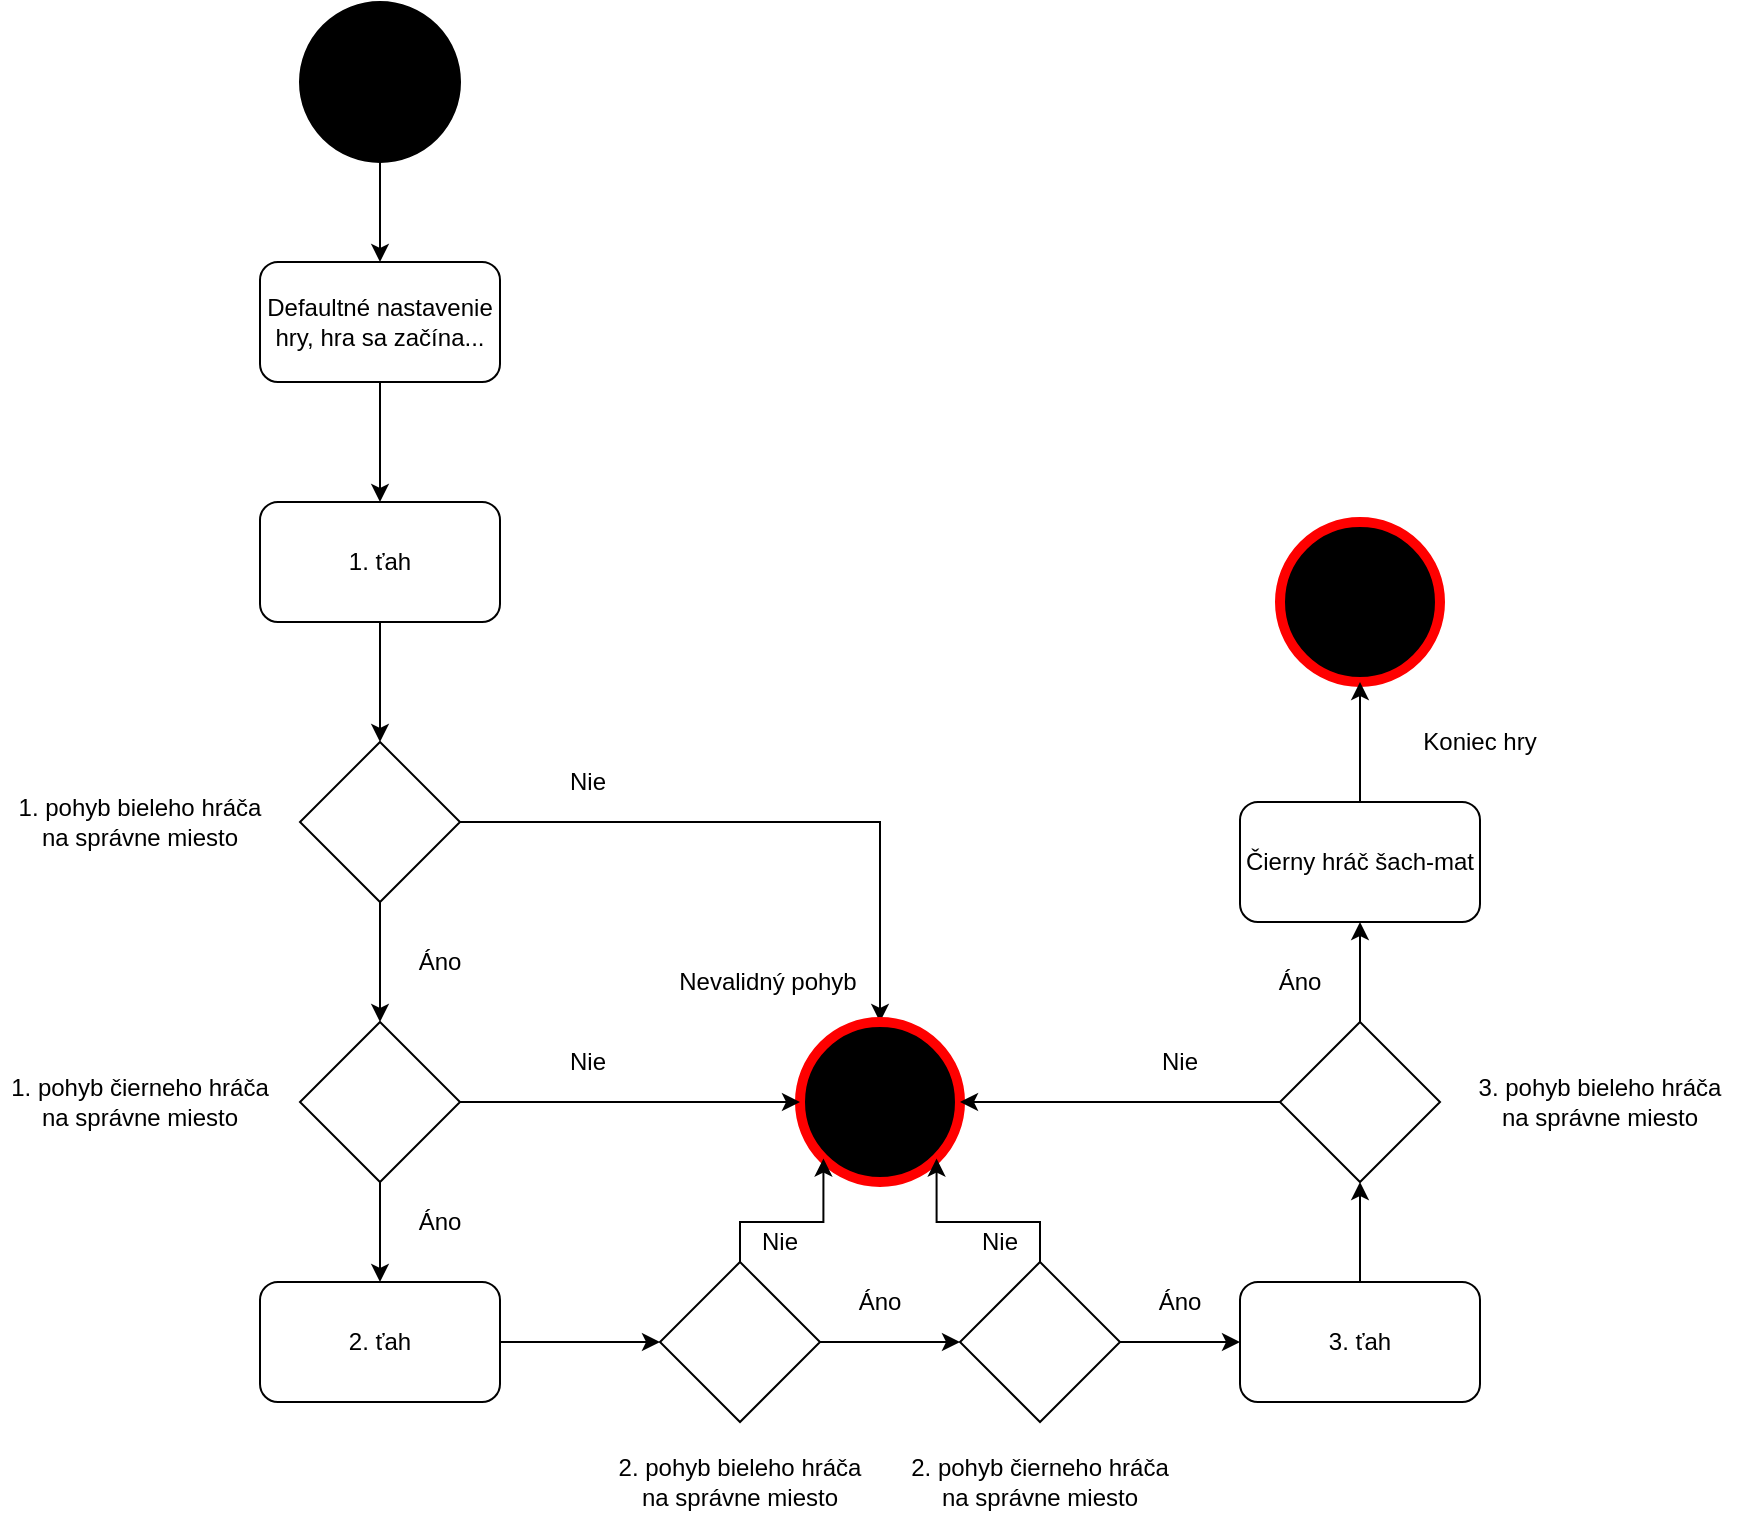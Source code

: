 <mxfile version="14.6.13" type="device"><diagram id="dmcskPPDJz2boEWFgcil" name="Page-1"><mxGraphModel dx="1422" dy="796" grid="1" gridSize="10" guides="1" tooltips="1" connect="1" arrows="1" fold="1" page="1" pageScale="1" pageWidth="827" pageHeight="1169" math="0" shadow="0"><root><mxCell id="0"/><mxCell id="1" parent="0"/><mxCell id="rm93aSi_1XUBPUSxFx5X-32" style="edgeStyle=orthogonalEdgeStyle;rounded=0;orthogonalLoop=1;jettySize=auto;html=1;entryX=0.5;entryY=0;entryDx=0;entryDy=0;" edge="1" parent="1" source="rm93aSi_1XUBPUSxFx5X-1" target="rm93aSi_1XUBPUSxFx5X-30"><mxGeometry relative="1" as="geometry"/></mxCell><mxCell id="rm93aSi_1XUBPUSxFx5X-1" value="" style="ellipse;whiteSpace=wrap;html=1;fillColor=#000000;" vertex="1" parent="1"><mxGeometry x="290" y="10" width="80" height="80" as="geometry"/></mxCell><mxCell id="rm93aSi_1XUBPUSxFx5X-2" value="1. ťah" style="rounded=1;whiteSpace=wrap;html=1;fillColor=#FFFFFF;" vertex="1" parent="1"><mxGeometry x="270" y="260" width="120" height="60" as="geometry"/></mxCell><mxCell id="rm93aSi_1XUBPUSxFx5X-52" style="edgeStyle=orthogonalEdgeStyle;rounded=0;orthogonalLoop=1;jettySize=auto;html=1;exitX=1;exitY=0.5;exitDx=0;exitDy=0;entryX=0.5;entryY=0;entryDx=0;entryDy=0;" edge="1" parent="1" source="rm93aSi_1XUBPUSxFx5X-3" target="rm93aSi_1XUBPUSxFx5X-7"><mxGeometry relative="1" as="geometry"/></mxCell><mxCell id="rm93aSi_1XUBPUSxFx5X-3" value="" style="rhombus;whiteSpace=wrap;html=1;fillColor=#FFFFFF;" vertex="1" parent="1"><mxGeometry x="290" y="380" width="80" height="80" as="geometry"/></mxCell><mxCell id="rm93aSi_1XUBPUSxFx5X-5" value="" style="endArrow=classic;html=1;exitX=0.5;exitY=1;exitDx=0;exitDy=0;entryX=0.5;entryY=0;entryDx=0;entryDy=0;" edge="1" parent="1" source="rm93aSi_1XUBPUSxFx5X-2" target="rm93aSi_1XUBPUSxFx5X-3"><mxGeometry width="50" height="50" relative="1" as="geometry"><mxPoint x="340" y="200" as="sourcePoint"/><mxPoint x="340" y="280" as="targetPoint"/></mxGeometry></mxCell><mxCell id="rm93aSi_1XUBPUSxFx5X-6" value="1. pohyb bieleho hráča na správne miesto" style="text;html=1;strokeColor=none;fillColor=none;align=center;verticalAlign=middle;whiteSpace=wrap;rounded=0;" vertex="1" parent="1"><mxGeometry x="140" y="410" width="140" height="20" as="geometry"/></mxCell><mxCell id="rm93aSi_1XUBPUSxFx5X-7" value="" style="ellipse;whiteSpace=wrap;html=1;fillColor=#000000;labelBackgroundColor=#CC0000;labelBorderColor=#CC0000;strokeColor=#FF0000;strokeWidth=5;perimeterSpacing=0;" vertex="1" parent="1"><mxGeometry x="540" y="520" width="80" height="80" as="geometry"/></mxCell><mxCell id="rm93aSi_1XUBPUSxFx5X-9" value="" style="endArrow=classic;html=1;exitX=0.5;exitY=1;exitDx=0;exitDy=0;entryX=0.5;entryY=0;entryDx=0;entryDy=0;" edge="1" parent="1" source="rm93aSi_1XUBPUSxFx5X-3"><mxGeometry width="50" height="50" relative="1" as="geometry"><mxPoint x="340" y="450" as="sourcePoint"/><mxPoint x="330" y="520" as="targetPoint"/></mxGeometry></mxCell><mxCell id="rm93aSi_1XUBPUSxFx5X-17" style="edgeStyle=orthogonalEdgeStyle;rounded=0;orthogonalLoop=1;jettySize=auto;html=1;exitX=0.5;exitY=1;exitDx=0;exitDy=0;entryX=0.5;entryY=0;entryDx=0;entryDy=0;" edge="1" parent="1" source="rm93aSi_1XUBPUSxFx5X-10" target="rm93aSi_1XUBPUSxFx5X-16"><mxGeometry relative="1" as="geometry"/></mxCell><mxCell id="rm93aSi_1XUBPUSxFx5X-48" style="edgeStyle=orthogonalEdgeStyle;rounded=0;orthogonalLoop=1;jettySize=auto;html=1;exitX=1;exitY=0.5;exitDx=0;exitDy=0;entryX=0;entryY=0.5;entryDx=0;entryDy=0;" edge="1" parent="1" source="rm93aSi_1XUBPUSxFx5X-10" target="rm93aSi_1XUBPUSxFx5X-7"><mxGeometry relative="1" as="geometry"/></mxCell><mxCell id="rm93aSi_1XUBPUSxFx5X-10" value="" style="rhombus;whiteSpace=wrap;html=1;fillColor=#FFFFFF;" vertex="1" parent="1"><mxGeometry x="290" y="520" width="80" height="80" as="geometry"/></mxCell><mxCell id="rm93aSi_1XUBPUSxFx5X-11" value="1. pohyb čierneho hráča na správne miesto" style="text;html=1;strokeColor=none;fillColor=none;align=center;verticalAlign=middle;whiteSpace=wrap;rounded=0;" vertex="1" parent="1"><mxGeometry x="140" y="550" width="140" height="20" as="geometry"/></mxCell><mxCell id="rm93aSi_1XUBPUSxFx5X-12" value="Áno" style="text;html=1;strokeColor=none;fillColor=none;align=center;verticalAlign=middle;whiteSpace=wrap;rounded=0;" vertex="1" parent="1"><mxGeometry x="340" y="480" width="40" height="20" as="geometry"/></mxCell><mxCell id="rm93aSi_1XUBPUSxFx5X-24" style="edgeStyle=orthogonalEdgeStyle;rounded=0;orthogonalLoop=1;jettySize=auto;html=1;exitX=1;exitY=0.5;exitDx=0;exitDy=0;" edge="1" parent="1" source="rm93aSi_1XUBPUSxFx5X-16" target="rm93aSi_1XUBPUSxFx5X-18"><mxGeometry relative="1" as="geometry"/></mxCell><mxCell id="rm93aSi_1XUBPUSxFx5X-16" value="2. ťah" style="rounded=1;whiteSpace=wrap;html=1;fillColor=#FFFFFF;" vertex="1" parent="1"><mxGeometry x="270" y="650" width="120" height="60" as="geometry"/></mxCell><mxCell id="rm93aSi_1XUBPUSxFx5X-25" style="edgeStyle=orthogonalEdgeStyle;rounded=0;orthogonalLoop=1;jettySize=auto;html=1;exitX=1;exitY=0.5;exitDx=0;exitDy=0;" edge="1" parent="1" source="rm93aSi_1XUBPUSxFx5X-18" target="rm93aSi_1XUBPUSxFx5X-21"><mxGeometry relative="1" as="geometry"/></mxCell><mxCell id="rm93aSi_1XUBPUSxFx5X-53" style="edgeStyle=orthogonalEdgeStyle;rounded=0;orthogonalLoop=1;jettySize=auto;html=1;exitX=0.5;exitY=0;exitDx=0;exitDy=0;entryX=0;entryY=1;entryDx=0;entryDy=0;" edge="1" parent="1" source="rm93aSi_1XUBPUSxFx5X-18" target="rm93aSi_1XUBPUSxFx5X-7"><mxGeometry relative="1" as="geometry"/></mxCell><mxCell id="rm93aSi_1XUBPUSxFx5X-18" value="" style="rhombus;whiteSpace=wrap;html=1;fillColor=#FFFFFF;" vertex="1" parent="1"><mxGeometry x="470" y="640" width="80" height="80" as="geometry"/></mxCell><mxCell id="rm93aSi_1XUBPUSxFx5X-19" value="2. pohyb bieleho hráča na správne miesto" style="text;html=1;strokeColor=none;fillColor=none;align=center;verticalAlign=middle;whiteSpace=wrap;rounded=0;" vertex="1" parent="1"><mxGeometry x="440" y="740" width="140" height="20" as="geometry"/></mxCell><mxCell id="rm93aSi_1XUBPUSxFx5X-29" style="edgeStyle=orthogonalEdgeStyle;rounded=0;orthogonalLoop=1;jettySize=auto;html=1;exitX=1;exitY=0.5;exitDx=0;exitDy=0;" edge="1" parent="1" source="rm93aSi_1XUBPUSxFx5X-21" target="rm93aSi_1XUBPUSxFx5X-28"><mxGeometry relative="1" as="geometry"/></mxCell><mxCell id="rm93aSi_1XUBPUSxFx5X-54" style="edgeStyle=orthogonalEdgeStyle;rounded=0;orthogonalLoop=1;jettySize=auto;html=1;exitX=0.5;exitY=0;exitDx=0;exitDy=0;entryX=1;entryY=1;entryDx=0;entryDy=0;" edge="1" parent="1" source="rm93aSi_1XUBPUSxFx5X-21" target="rm93aSi_1XUBPUSxFx5X-7"><mxGeometry relative="1" as="geometry"/></mxCell><mxCell id="rm93aSi_1XUBPUSxFx5X-21" value="" style="rhombus;whiteSpace=wrap;html=1;fillColor=#FFFFFF;" vertex="1" parent="1"><mxGeometry x="620" y="640" width="80" height="80" as="geometry"/></mxCell><mxCell id="rm93aSi_1XUBPUSxFx5X-22" value="2. pohyb čierneho hráča na správne miesto" style="text;html=1;strokeColor=none;fillColor=none;align=center;verticalAlign=middle;whiteSpace=wrap;rounded=0;" vertex="1" parent="1"><mxGeometry x="590" y="740" width="140" height="20" as="geometry"/></mxCell><mxCell id="rm93aSi_1XUBPUSxFx5X-23" value="Áno" style="text;html=1;strokeColor=none;fillColor=none;align=center;verticalAlign=middle;whiteSpace=wrap;rounded=0;" vertex="1" parent="1"><mxGeometry x="560" y="650" width="40" height="20" as="geometry"/></mxCell><mxCell id="rm93aSi_1XUBPUSxFx5X-27" style="edgeStyle=orthogonalEdgeStyle;rounded=0;orthogonalLoop=1;jettySize=auto;html=1;exitX=0.5;exitY=1;exitDx=0;exitDy=0;" edge="1" parent="1" source="rm93aSi_1XUBPUSxFx5X-19" target="rm93aSi_1XUBPUSxFx5X-19"><mxGeometry relative="1" as="geometry"/></mxCell><mxCell id="rm93aSi_1XUBPUSxFx5X-36" style="edgeStyle=orthogonalEdgeStyle;rounded=0;orthogonalLoop=1;jettySize=auto;html=1;exitX=0.5;exitY=0;exitDx=0;exitDy=0;entryX=0.5;entryY=1;entryDx=0;entryDy=0;" edge="1" parent="1" source="rm93aSi_1XUBPUSxFx5X-28" target="rm93aSi_1XUBPUSxFx5X-35"><mxGeometry relative="1" as="geometry"><mxPoint x="820" y="610" as="targetPoint"/></mxGeometry></mxCell><mxCell id="rm93aSi_1XUBPUSxFx5X-28" value="3. ťah" style="rounded=1;whiteSpace=wrap;html=1;fillColor=#FFFFFF;" vertex="1" parent="1"><mxGeometry x="760" y="650" width="120" height="60" as="geometry"/></mxCell><mxCell id="rm93aSi_1XUBPUSxFx5X-31" style="edgeStyle=orthogonalEdgeStyle;rounded=0;orthogonalLoop=1;jettySize=auto;html=1;entryX=0.5;entryY=0;entryDx=0;entryDy=0;" edge="1" parent="1" source="rm93aSi_1XUBPUSxFx5X-30" target="rm93aSi_1XUBPUSxFx5X-2"><mxGeometry relative="1" as="geometry"/></mxCell><mxCell id="rm93aSi_1XUBPUSxFx5X-30" value="Defaultné nastavenie hry, hra sa začína..." style="rounded=1;whiteSpace=wrap;html=1;fillColor=#FFFFFF;" vertex="1" parent="1"><mxGeometry x="270" y="140" width="120" height="60" as="geometry"/></mxCell><mxCell id="rm93aSi_1XUBPUSxFx5X-40" style="edgeStyle=orthogonalEdgeStyle;rounded=0;orthogonalLoop=1;jettySize=auto;html=1;entryX=0.5;entryY=1;entryDx=0;entryDy=0;" edge="1" parent="1" source="rm93aSi_1XUBPUSxFx5X-35" target="rm93aSi_1XUBPUSxFx5X-39"><mxGeometry relative="1" as="geometry"/></mxCell><mxCell id="rm93aSi_1XUBPUSxFx5X-49" style="edgeStyle=orthogonalEdgeStyle;rounded=0;orthogonalLoop=1;jettySize=auto;html=1;exitX=0;exitY=0.5;exitDx=0;exitDy=0;entryX=1;entryY=0.5;entryDx=0;entryDy=0;" edge="1" parent="1" source="rm93aSi_1XUBPUSxFx5X-35" target="rm93aSi_1XUBPUSxFx5X-7"><mxGeometry relative="1" as="geometry"/></mxCell><mxCell id="rm93aSi_1XUBPUSxFx5X-35" value="" style="rhombus;whiteSpace=wrap;html=1;fillColor=#FFFFFF;" vertex="1" parent="1"><mxGeometry x="780" y="520" width="80" height="80" as="geometry"/></mxCell><mxCell id="rm93aSi_1XUBPUSxFx5X-37" value="3. pohyb bieleho hráča na správne miesto" style="text;html=1;strokeColor=none;fillColor=none;align=center;verticalAlign=middle;whiteSpace=wrap;rounded=0;" vertex="1" parent="1"><mxGeometry x="870" y="550" width="140" height="20" as="geometry"/></mxCell><mxCell id="rm93aSi_1XUBPUSxFx5X-38" value="" style="ellipse;whiteSpace=wrap;html=1;fillColor=#000000;labelBackgroundColor=#CC0000;labelBorderColor=#CC0000;strokeColor=#FF0000;strokeWidth=5;perimeterSpacing=0;" vertex="1" parent="1"><mxGeometry x="780" y="270" width="80" height="80" as="geometry"/></mxCell><mxCell id="rm93aSi_1XUBPUSxFx5X-41" style="edgeStyle=orthogonalEdgeStyle;rounded=0;orthogonalLoop=1;jettySize=auto;html=1;entryX=0.5;entryY=1;entryDx=0;entryDy=0;" edge="1" parent="1" source="rm93aSi_1XUBPUSxFx5X-39" target="rm93aSi_1XUBPUSxFx5X-38"><mxGeometry relative="1" as="geometry"/></mxCell><mxCell id="rm93aSi_1XUBPUSxFx5X-39" value="Čierny hráč šach-mat" style="rounded=1;whiteSpace=wrap;html=1;fillColor=#FFFFFF;" vertex="1" parent="1"><mxGeometry x="760" y="410" width="120" height="60" as="geometry"/></mxCell><mxCell id="rm93aSi_1XUBPUSxFx5X-42" value="Koniec hry" style="text;html=1;strokeColor=none;fillColor=none;align=center;verticalAlign=middle;whiteSpace=wrap;rounded=0;" vertex="1" parent="1"><mxGeometry x="810" y="370" width="140" height="20" as="geometry"/></mxCell><mxCell id="rm93aSi_1XUBPUSxFx5X-56" value="Nie" style="text;html=1;strokeColor=none;fillColor=none;align=center;verticalAlign=middle;whiteSpace=wrap;rounded=0;" vertex="1" parent="1"><mxGeometry x="414" y="390" width="40" height="20" as="geometry"/></mxCell><mxCell id="rm93aSi_1XUBPUSxFx5X-57" value="Nie" style="text;html=1;strokeColor=none;fillColor=none;align=center;verticalAlign=middle;whiteSpace=wrap;rounded=0;" vertex="1" parent="1"><mxGeometry x="414" y="530" width="40" height="20" as="geometry"/></mxCell><mxCell id="rm93aSi_1XUBPUSxFx5X-58" value="Nie" style="text;html=1;strokeColor=none;fillColor=none;align=center;verticalAlign=middle;whiteSpace=wrap;rounded=0;" vertex="1" parent="1"><mxGeometry x="510" y="620" width="40" height="20" as="geometry"/></mxCell><mxCell id="rm93aSi_1XUBPUSxFx5X-59" value="Nie" style="text;html=1;strokeColor=none;fillColor=none;align=center;verticalAlign=middle;whiteSpace=wrap;rounded=0;" vertex="1" parent="1"><mxGeometry x="620" y="620" width="40" height="20" as="geometry"/></mxCell><mxCell id="rm93aSi_1XUBPUSxFx5X-60" value="Nie" style="text;html=1;strokeColor=none;fillColor=none;align=center;verticalAlign=middle;whiteSpace=wrap;rounded=0;" vertex="1" parent="1"><mxGeometry x="710" y="530" width="40" height="20" as="geometry"/></mxCell><mxCell id="rm93aSi_1XUBPUSxFx5X-61" value="Áno" style="text;html=1;strokeColor=none;fillColor=none;align=center;verticalAlign=middle;whiteSpace=wrap;rounded=0;" vertex="1" parent="1"><mxGeometry x="710" y="650" width="40" height="20" as="geometry"/></mxCell><mxCell id="rm93aSi_1XUBPUSxFx5X-63" value="Áno" style="text;html=1;strokeColor=none;fillColor=none;align=center;verticalAlign=middle;whiteSpace=wrap;rounded=0;" vertex="1" parent="1"><mxGeometry x="770" y="490" width="40" height="20" as="geometry"/></mxCell><mxCell id="rm93aSi_1XUBPUSxFx5X-64" value="Áno" style="text;html=1;strokeColor=none;fillColor=none;align=center;verticalAlign=middle;whiteSpace=wrap;rounded=0;" vertex="1" parent="1"><mxGeometry x="340" y="610" width="40" height="20" as="geometry"/></mxCell><mxCell id="rm93aSi_1XUBPUSxFx5X-65" value="Nevalidný pohyb" style="text;html=1;strokeColor=none;fillColor=none;align=center;verticalAlign=middle;whiteSpace=wrap;rounded=0;" vertex="1" parent="1"><mxGeometry x="454" y="490" width="140" height="20" as="geometry"/></mxCell></root></mxGraphModel></diagram></mxfile>